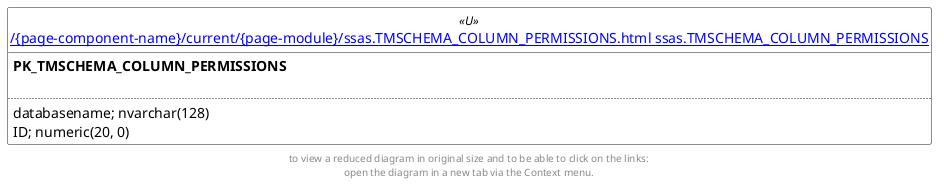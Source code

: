@startuml
left to right direction
'top to bottom direction
hide circle
'avoide "." issues:
set namespaceSeparator none


skinparam class {
  BackgroundColor White
  BackgroundColor<<FN>> Yellow
  BackgroundColor<<FS>> Yellow
  BackgroundColor<<FT>> LightGray
  BackgroundColor<<IF>> Yellow
  BackgroundColor<<IS>> Yellow
  BackgroundColor<<P>> Aqua
  BackgroundColor<<PC>> Aqua
  BackgroundColor<<SN>> Yellow
  BackgroundColor<<SO>> SlateBlue
  BackgroundColor<<TF>> LightGray
  BackgroundColor<<TR>> Tomato
  BackgroundColor<<U>> White
  BackgroundColor<<V>> WhiteSmoke
  BackgroundColor<<X>> Aqua
}


entity "[[{site-url}/{page-component-name}/current/{page-module}/ssas.TMSCHEMA_COLUMN_PERMISSIONS.html ssas.TMSCHEMA_COLUMN_PERMISSIONS]]" as ssas.TMSCHEMA_COLUMN_PERMISSIONS << U >> {
**PK_TMSCHEMA_COLUMN_PERMISSIONS**

..
databasename; nvarchar(128)
ID; numeric(20, 0)
}


footer
to view a reduced diagram in original size and to be able to click on the links:
open the diagram in a new tab via the Context menu.
end footer

@enduml

